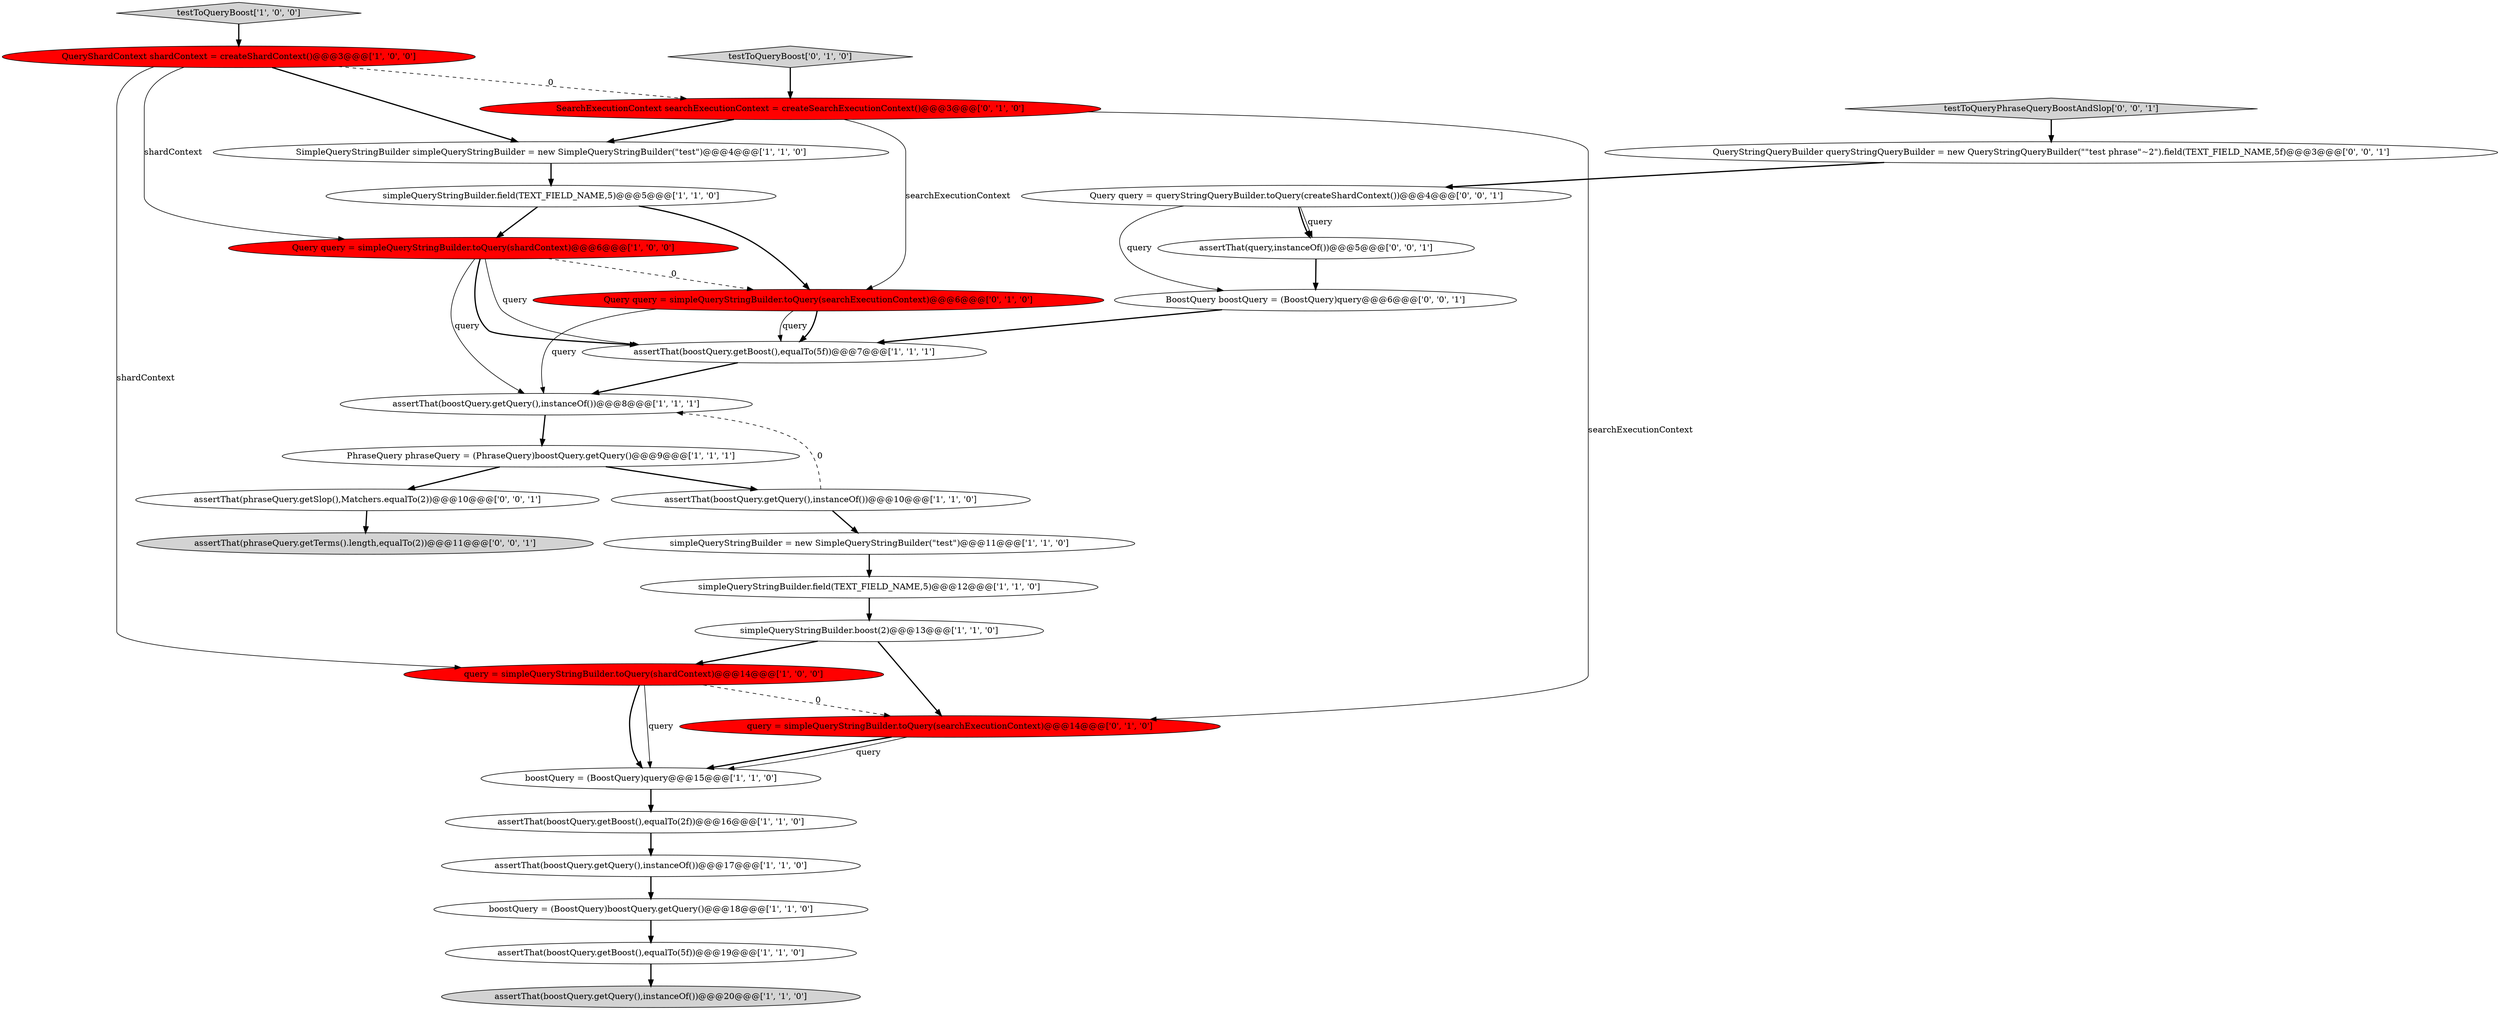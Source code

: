 digraph {
22 [style = filled, label = "Query query = simpleQueryStringBuilder.toQuery(searchExecutionContext)@@@6@@@['0', '1', '0']", fillcolor = red, shape = ellipse image = "AAA1AAABBB2BBB"];
0 [style = filled, label = "simpleQueryStringBuilder.field(TEXT_FIELD_NAME,5)@@@5@@@['1', '1', '0']", fillcolor = white, shape = ellipse image = "AAA0AAABBB1BBB"];
16 [style = filled, label = "PhraseQuery phraseQuery = (PhraseQuery)boostQuery.getQuery()@@@9@@@['1', '1', '1']", fillcolor = white, shape = ellipse image = "AAA0AAABBB1BBB"];
6 [style = filled, label = "QueryShardContext shardContext = createShardContext()@@@3@@@['1', '0', '0']", fillcolor = red, shape = ellipse image = "AAA1AAABBB1BBB"];
9 [style = filled, label = "simpleQueryStringBuilder.field(TEXT_FIELD_NAME,5)@@@12@@@['1', '1', '0']", fillcolor = white, shape = ellipse image = "AAA0AAABBB1BBB"];
8 [style = filled, label = "simpleQueryStringBuilder = new SimpleQueryStringBuilder(\"test\")@@@11@@@['1', '1', '0']", fillcolor = white, shape = ellipse image = "AAA0AAABBB1BBB"];
24 [style = filled, label = "BoostQuery boostQuery = (BoostQuery)query@@@6@@@['0', '0', '1']", fillcolor = white, shape = ellipse image = "AAA0AAABBB3BBB"];
20 [style = filled, label = "query = simpleQueryStringBuilder.toQuery(searchExecutionContext)@@@14@@@['0', '1', '0']", fillcolor = red, shape = ellipse image = "AAA1AAABBB2BBB"];
25 [style = filled, label = "assertThat(phraseQuery.getSlop(),Matchers.equalTo(2))@@@10@@@['0', '0', '1']", fillcolor = white, shape = ellipse image = "AAA0AAABBB3BBB"];
26 [style = filled, label = "testToQueryPhraseQueryBoostAndSlop['0', '0', '1']", fillcolor = lightgray, shape = diamond image = "AAA0AAABBB3BBB"];
28 [style = filled, label = "QueryStringQueryBuilder queryStringQueryBuilder = new QueryStringQueryBuilder(\"\"test phrase\"~2\").field(TEXT_FIELD_NAME,5f)@@@3@@@['0', '0', '1']", fillcolor = white, shape = ellipse image = "AAA0AAABBB3BBB"];
11 [style = filled, label = "Query query = simpleQueryStringBuilder.toQuery(shardContext)@@@6@@@['1', '0', '0']", fillcolor = red, shape = ellipse image = "AAA1AAABBB1BBB"];
4 [style = filled, label = "assertThat(boostQuery.getBoost(),equalTo(2f))@@@16@@@['1', '1', '0']", fillcolor = white, shape = ellipse image = "AAA0AAABBB1BBB"];
5 [style = filled, label = "testToQueryBoost['1', '0', '0']", fillcolor = lightgray, shape = diamond image = "AAA0AAABBB1BBB"];
21 [style = filled, label = "testToQueryBoost['0', '1', '0']", fillcolor = lightgray, shape = diamond image = "AAA0AAABBB2BBB"];
13 [style = filled, label = "boostQuery = (BoostQuery)boostQuery.getQuery()@@@18@@@['1', '1', '0']", fillcolor = white, shape = ellipse image = "AAA0AAABBB1BBB"];
23 [style = filled, label = "assertThat(query,instanceOf())@@@5@@@['0', '0', '1']", fillcolor = white, shape = ellipse image = "AAA0AAABBB3BBB"];
14 [style = filled, label = "assertThat(boostQuery.getQuery(),instanceOf())@@@20@@@['1', '1', '0']", fillcolor = lightgray, shape = ellipse image = "AAA0AAABBB1BBB"];
17 [style = filled, label = "assertThat(boostQuery.getQuery(),instanceOf())@@@17@@@['1', '1', '0']", fillcolor = white, shape = ellipse image = "AAA0AAABBB1BBB"];
1 [style = filled, label = "boostQuery = (BoostQuery)query@@@15@@@['1', '1', '0']", fillcolor = white, shape = ellipse image = "AAA0AAABBB1BBB"];
15 [style = filled, label = "SimpleQueryStringBuilder simpleQueryStringBuilder = new SimpleQueryStringBuilder(\"test\")@@@4@@@['1', '1', '0']", fillcolor = white, shape = ellipse image = "AAA0AAABBB1BBB"];
10 [style = filled, label = "query = simpleQueryStringBuilder.toQuery(shardContext)@@@14@@@['1', '0', '0']", fillcolor = red, shape = ellipse image = "AAA1AAABBB1BBB"];
19 [style = filled, label = "SearchExecutionContext searchExecutionContext = createSearchExecutionContext()@@@3@@@['0', '1', '0']", fillcolor = red, shape = ellipse image = "AAA1AAABBB2BBB"];
18 [style = filled, label = "assertThat(boostQuery.getBoost(),equalTo(5f))@@@7@@@['1', '1', '1']", fillcolor = white, shape = ellipse image = "AAA0AAABBB1BBB"];
29 [style = filled, label = "Query query = queryStringQueryBuilder.toQuery(createShardContext())@@@4@@@['0', '0', '1']", fillcolor = white, shape = ellipse image = "AAA0AAABBB3BBB"];
27 [style = filled, label = "assertThat(phraseQuery.getTerms().length,equalTo(2))@@@11@@@['0', '0', '1']", fillcolor = lightgray, shape = ellipse image = "AAA0AAABBB3BBB"];
7 [style = filled, label = "simpleQueryStringBuilder.boost(2)@@@13@@@['1', '1', '0']", fillcolor = white, shape = ellipse image = "AAA0AAABBB1BBB"];
3 [style = filled, label = "assertThat(boostQuery.getBoost(),equalTo(5f))@@@19@@@['1', '1', '0']", fillcolor = white, shape = ellipse image = "AAA0AAABBB1BBB"];
12 [style = filled, label = "assertThat(boostQuery.getQuery(),instanceOf())@@@10@@@['1', '1', '0']", fillcolor = white, shape = ellipse image = "AAA0AAABBB1BBB"];
2 [style = filled, label = "assertThat(boostQuery.getQuery(),instanceOf())@@@8@@@['1', '1', '1']", fillcolor = white, shape = ellipse image = "AAA0AAABBB1BBB"];
29->23 [style = solid, label="query"];
28->29 [style = bold, label=""];
22->2 [style = solid, label="query"];
1->4 [style = bold, label=""];
4->17 [style = bold, label=""];
21->19 [style = bold, label=""];
7->10 [style = bold, label=""];
19->20 [style = solid, label="searchExecutionContext"];
3->14 [style = bold, label=""];
11->22 [style = dashed, label="0"];
0->11 [style = bold, label=""];
16->25 [style = bold, label=""];
7->20 [style = bold, label=""];
20->1 [style = bold, label=""];
29->23 [style = bold, label=""];
18->2 [style = bold, label=""];
9->7 [style = bold, label=""];
20->1 [style = solid, label="query"];
24->18 [style = bold, label=""];
11->18 [style = bold, label=""];
6->15 [style = bold, label=""];
11->18 [style = solid, label="query"];
25->27 [style = bold, label=""];
23->24 [style = bold, label=""];
22->18 [style = bold, label=""];
5->6 [style = bold, label=""];
13->3 [style = bold, label=""];
22->18 [style = solid, label="query"];
12->8 [style = bold, label=""];
29->24 [style = solid, label="query"];
15->0 [style = bold, label=""];
0->22 [style = bold, label=""];
12->2 [style = dashed, label="0"];
6->19 [style = dashed, label="0"];
8->9 [style = bold, label=""];
10->20 [style = dashed, label="0"];
11->2 [style = solid, label="query"];
17->13 [style = bold, label=""];
26->28 [style = bold, label=""];
19->15 [style = bold, label=""];
10->1 [style = bold, label=""];
6->11 [style = solid, label="shardContext"];
19->22 [style = solid, label="searchExecutionContext"];
16->12 [style = bold, label=""];
6->10 [style = solid, label="shardContext"];
10->1 [style = solid, label="query"];
2->16 [style = bold, label=""];
}
